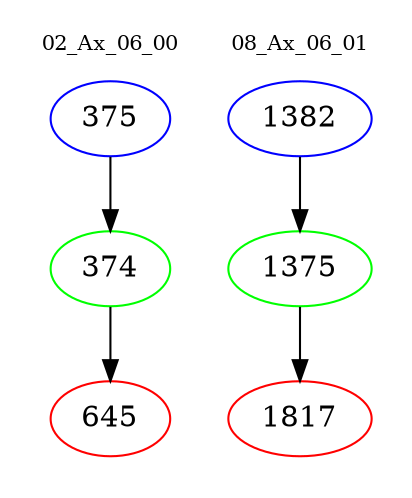 digraph{
subgraph cluster_0 {
color = white
label = "02_Ax_06_00";
fontsize=10;
T0_375 [label="375", color="blue"]
T0_375 -> T0_374 [color="black"]
T0_374 [label="374", color="green"]
T0_374 -> T0_645 [color="black"]
T0_645 [label="645", color="red"]
}
subgraph cluster_1 {
color = white
label = "08_Ax_06_01";
fontsize=10;
T1_1382 [label="1382", color="blue"]
T1_1382 -> T1_1375 [color="black"]
T1_1375 [label="1375", color="green"]
T1_1375 -> T1_1817 [color="black"]
T1_1817 [label="1817", color="red"]
}
}
